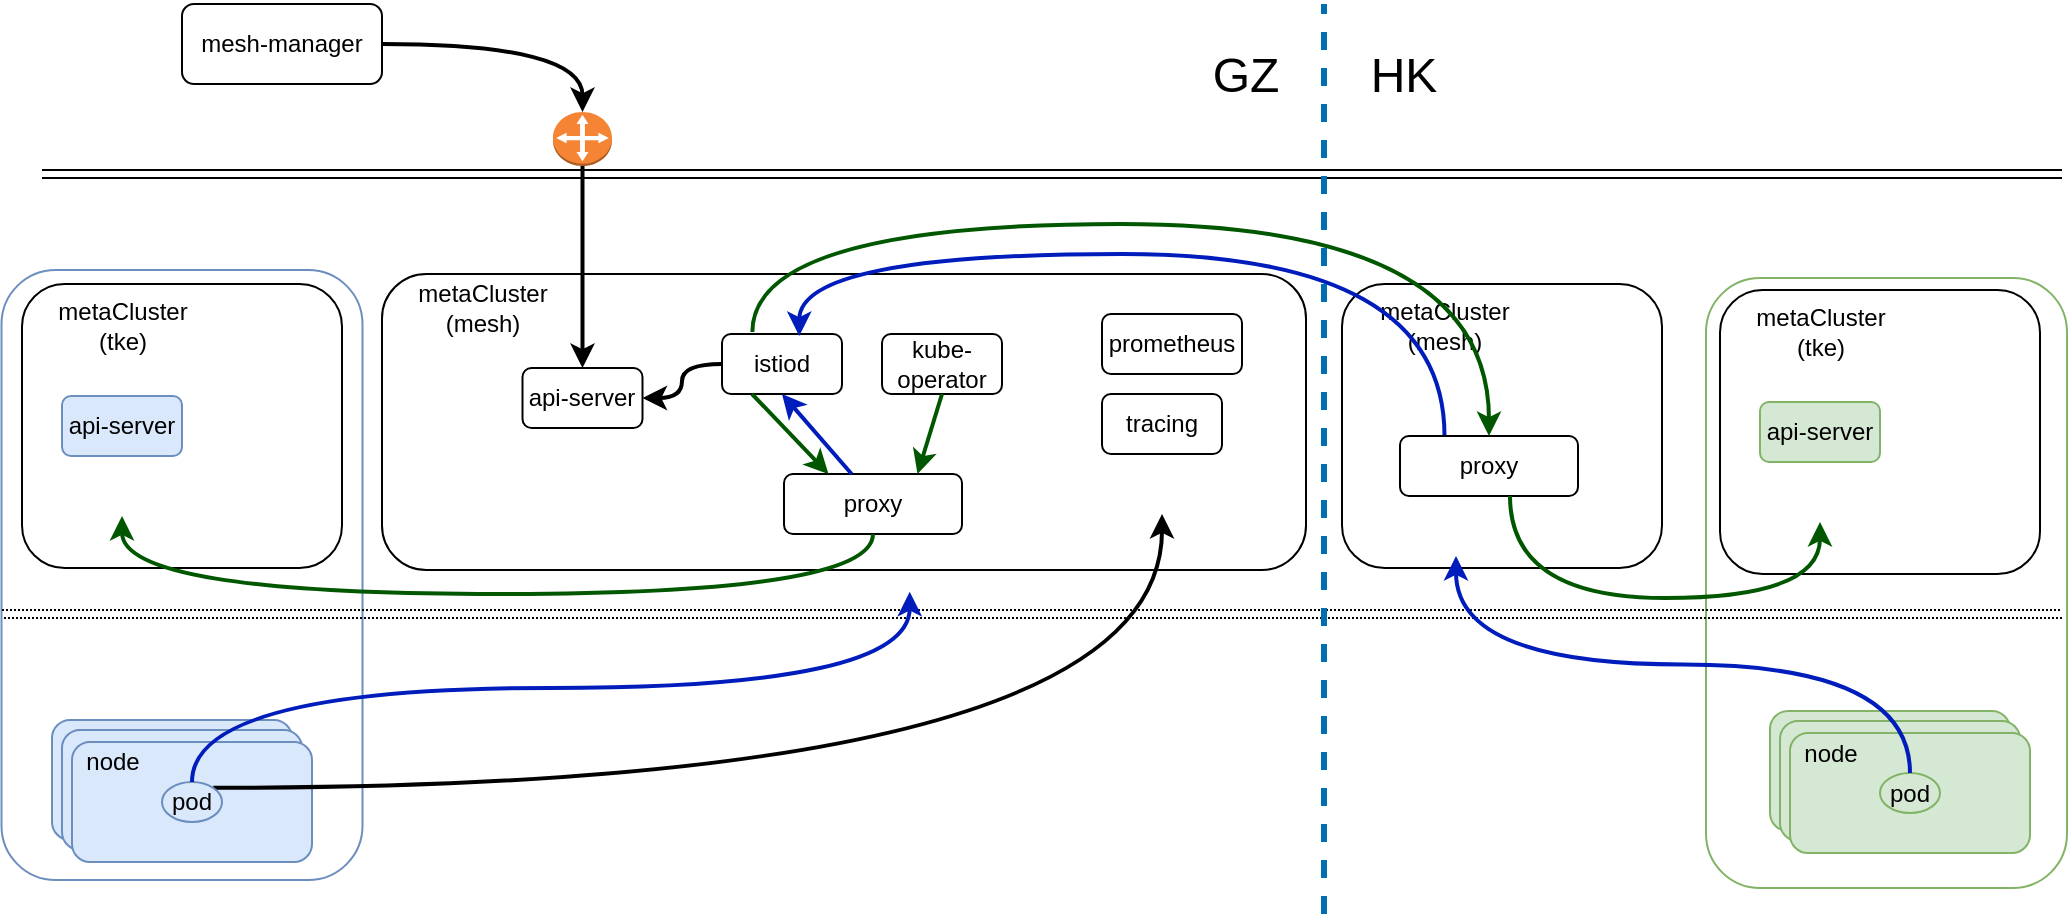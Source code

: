 <mxfile version="13.0.9" type="github">
  <diagram id="CenPe5wazf7ipsyOj9qG" name="Page-1">
    <mxGraphModel dx="1351" dy="872" grid="0" gridSize="10" guides="1" tooltips="1" connect="1" arrows="1" fold="1" page="1" pageScale="1" pageWidth="4681" pageHeight="3300" math="0" shadow="0">
      <root>
        <mxCell id="0" />
        <mxCell id="1" parent="0" />
        <mxCell id="WKPzv3yv-QxGR1gTnkBv-27" value="" style="rounded=1;whiteSpace=wrap;html=1;fillColor=none;strokeColor=#82b366;" vertex="1" parent="1">
          <mxGeometry x="1042" y="242" width="180.5" height="305" as="geometry" />
        </mxCell>
        <mxCell id="WKPzv3yv-QxGR1gTnkBv-26" value="" style="rounded=1;whiteSpace=wrap;html=1;fillColor=none;strokeColor=#6c8ebf;" vertex="1" parent="1">
          <mxGeometry x="189.75" y="238" width="180.5" height="305" as="geometry" />
        </mxCell>
        <mxCell id="C-JLcWPwSZFHcR_2FFlx-1" value="" style="rounded=1;whiteSpace=wrap;html=1;" parent="1" vertex="1">
          <mxGeometry x="380" y="240" width="462" height="148" as="geometry" />
        </mxCell>
        <mxCell id="C-JLcWPwSZFHcR_2FFlx-2" value="mesh-manager" style="rounded=1;whiteSpace=wrap;html=1;" parent="1" vertex="1">
          <mxGeometry x="280" y="105" width="100" height="40" as="geometry" />
        </mxCell>
        <mxCell id="C-JLcWPwSZFHcR_2FFlx-3" value="&lt;span&gt;metaCluster&lt;br&gt;(mesh)&lt;br&gt;&lt;/span&gt;" style="text;html=1;align=center;verticalAlign=middle;resizable=0;points=[];autosize=1;" parent="1" vertex="1">
          <mxGeometry x="390" y="242" width="80" height="30" as="geometry" />
        </mxCell>
        <mxCell id="C-JLcWPwSZFHcR_2FFlx-7" style="edgeStyle=orthogonalEdgeStyle;rounded=0;orthogonalLoop=1;jettySize=auto;html=1;exitX=0.5;exitY=1;exitDx=0;exitDy=0;entryX=0.5;entryY=0;entryDx=0;entryDy=0;exitPerimeter=0;strokeWidth=2;" parent="1" source="WnvBsMHK7SKsE7ENXAmm-34" target="C-JLcWPwSZFHcR_2FFlx-4" edge="1">
          <mxGeometry relative="1" as="geometry">
            <mxPoint x="300" y="30" as="targetPoint" />
          </mxGeometry>
        </mxCell>
        <mxCell id="C-JLcWPwSZFHcR_2FFlx-4" value="api-server" style="rounded=1;whiteSpace=wrap;html=1;" parent="1" vertex="1">
          <mxGeometry x="450.25" y="287" width="60" height="30" as="geometry" />
        </mxCell>
        <mxCell id="WnvBsMHK7SKsE7ENXAmm-2" value="" style="shape=link;html=1;dashed=1;dashPattern=1 1;strokeWidth=1;" parent="1" edge="1">
          <mxGeometry width="50" height="50" relative="1" as="geometry">
            <mxPoint x="190" y="410" as="sourcePoint" />
            <mxPoint x="1220" y="410" as="targetPoint" />
          </mxGeometry>
        </mxCell>
        <mxCell id="WnvBsMHK7SKsE7ENXAmm-3" value="proxy" style="rounded=1;whiteSpace=wrap;html=1;" parent="1" vertex="1">
          <mxGeometry x="581" y="340" width="89" height="30" as="geometry" />
        </mxCell>
        <mxCell id="WnvBsMHK7SKsE7ENXAmm-33" style="edgeStyle=orthogonalEdgeStyle;curved=1;rounded=0;orthogonalLoop=1;jettySize=auto;html=1;exitX=0;exitY=0.5;exitDx=0;exitDy=0;entryX=1;entryY=0.5;entryDx=0;entryDy=0;strokeWidth=2;" parent="1" source="WnvBsMHK7SKsE7ENXAmm-4" target="C-JLcWPwSZFHcR_2FFlx-4" edge="1">
          <mxGeometry relative="1" as="geometry" />
        </mxCell>
        <mxCell id="WnvBsMHK7SKsE7ENXAmm-4" value="istiod" style="rounded=1;whiteSpace=wrap;html=1;" parent="1" vertex="1">
          <mxGeometry x="550" y="270" width="60" height="30" as="geometry" />
        </mxCell>
        <mxCell id="WnvBsMHK7SKsE7ENXAmm-5" value="kube-operator" style="rounded=1;whiteSpace=wrap;html=1;" parent="1" vertex="1">
          <mxGeometry x="630" y="270" width="60" height="30" as="geometry" />
        </mxCell>
        <mxCell id="WnvBsMHK7SKsE7ENXAmm-6" value="tracing" style="rounded=1;whiteSpace=wrap;html=1;" parent="1" vertex="1">
          <mxGeometry x="740" y="300" width="60" height="30" as="geometry" />
        </mxCell>
        <mxCell id="WnvBsMHK7SKsE7ENXAmm-7" value="prometheus" style="rounded=1;whiteSpace=wrap;html=1;" parent="1" vertex="1">
          <mxGeometry x="740" y="260" width="70" height="30" as="geometry" />
        </mxCell>
        <mxCell id="WnvBsMHK7SKsE7ENXAmm-8" value="" style="shape=link;html=1;strokeWidth=1;" parent="1" edge="1">
          <mxGeometry width="50" height="50" relative="1" as="geometry">
            <mxPoint x="210" y="190" as="sourcePoint" />
            <mxPoint x="1220" y="190" as="targetPoint" />
          </mxGeometry>
        </mxCell>
        <mxCell id="WnvBsMHK7SKsE7ENXAmm-10" value="" style="endArrow=classic;html=1;strokeWidth=2;entryX=0.25;entryY=0;entryDx=0;entryDy=0;exitX=0.25;exitY=1;exitDx=0;exitDy=0;fillColor=#008a00;strokeColor=#005700;" parent="1" source="WnvBsMHK7SKsE7ENXAmm-4" target="WnvBsMHK7SKsE7ENXAmm-3" edge="1">
          <mxGeometry width="50" height="50" relative="1" as="geometry">
            <mxPoint x="380" y="590" as="sourcePoint" />
            <mxPoint x="430" y="540" as="targetPoint" />
          </mxGeometry>
        </mxCell>
        <mxCell id="WnvBsMHK7SKsE7ENXAmm-13" value="" style="endArrow=classic;html=1;strokeWidth=2;entryX=0.5;entryY=1;entryDx=0;entryDy=0;exitX=0.38;exitY=0.001;exitDx=0;exitDy=0;exitPerimeter=0;fillColor=#0050ef;strokeColor=#001DBC;" parent="1" source="WnvBsMHK7SKsE7ENXAmm-3" target="WnvBsMHK7SKsE7ENXAmm-4" edge="1">
          <mxGeometry width="50" height="50" relative="1" as="geometry">
            <mxPoint x="330" y="490" as="sourcePoint" />
            <mxPoint x="380" y="440" as="targetPoint" />
          </mxGeometry>
        </mxCell>
        <mxCell id="WnvBsMHK7SKsE7ENXAmm-14" value="" style="endArrow=classic;html=1;strokeWidth=2;entryX=0.75;entryY=0;entryDx=0;entryDy=0;exitX=0.5;exitY=1;exitDx=0;exitDy=0;fillColor=#008a00;strokeColor=#005700;" parent="1" source="WnvBsMHK7SKsE7ENXAmm-5" target="WnvBsMHK7SKsE7ENXAmm-3" edge="1">
          <mxGeometry width="50" height="50" relative="1" as="geometry">
            <mxPoint x="500" y="400" as="sourcePoint" />
            <mxPoint x="550" y="350" as="targetPoint" />
          </mxGeometry>
        </mxCell>
        <mxCell id="WnvBsMHK7SKsE7ENXAmm-15" value="" style="rounded=1;whiteSpace=wrap;html=1;" parent="1" vertex="1">
          <mxGeometry x="200" y="245" width="160" height="142" as="geometry" />
        </mxCell>
        <mxCell id="WnvBsMHK7SKsE7ENXAmm-16" value="&lt;span&gt;metaCluster&lt;br&gt;(tke)&lt;br&gt;&lt;/span&gt;" style="text;html=1;align=center;verticalAlign=middle;resizable=0;points=[];autosize=1;" parent="1" vertex="1">
          <mxGeometry x="210" y="251" width="80" height="30" as="geometry" />
        </mxCell>
        <mxCell id="WnvBsMHK7SKsE7ENXAmm-17" value="api-server" style="rounded=1;whiteSpace=wrap;html=1;fillColor=#dae8fc;strokeColor=#6c8ebf;" parent="1" vertex="1">
          <mxGeometry x="220" y="301" width="60" height="30" as="geometry" />
        </mxCell>
        <mxCell id="WnvBsMHK7SKsE7ENXAmm-18" value="" style="rounded=1;whiteSpace=wrap;html=1;fillColor=#dae8fc;strokeColor=#6c8ebf;" parent="1" vertex="1">
          <mxGeometry x="215" y="463" width="120" height="60" as="geometry" />
        </mxCell>
        <mxCell id="WnvBsMHK7SKsE7ENXAmm-19" value="" style="endArrow=classic;html=1;strokeWidth=2;exitX=0.5;exitY=1;exitDx=0;exitDy=0;edgeStyle=orthogonalEdgeStyle;curved=1;entryX=0.5;entryY=0;entryDx=0;entryDy=0;fillColor=#008a00;strokeColor=#005700;" parent="1" source="WnvBsMHK7SKsE7ENXAmm-3" target="WnvBsMHK7SKsE7ENXAmm-20" edge="1">
          <mxGeometry width="50" height="50" relative="1" as="geometry">
            <mxPoint x="620" y="490" as="sourcePoint" />
            <mxPoint x="300" y="450" as="targetPoint" />
            <Array as="points">
              <mxPoint x="626" y="400" />
              <mxPoint x="250" y="400" />
            </Array>
          </mxGeometry>
        </mxCell>
        <mxCell id="WnvBsMHK7SKsE7ENXAmm-20" value="" style="shape=image;html=1;verticalAlign=top;verticalLabelPosition=bottom;labelBackgroundColor=#ffffff;imageAspect=0;aspect=fixed;image=https://cdn0.iconfinder.com/data/icons/zondicons/20/load-balancer-128.png;rotation=-180;" parent="1" vertex="1">
          <mxGeometry x="235" y="331" width="30" height="30" as="geometry" />
        </mxCell>
        <mxCell id="WnvBsMHK7SKsE7ENXAmm-21" value="&lt;span&gt;node&lt;br&gt;&lt;/span&gt;" style="text;html=1;align=center;verticalAlign=middle;resizable=0;points=[];autosize=1;" parent="1" vertex="1">
          <mxGeometry x="215" y="463" width="40" height="20" as="geometry" />
        </mxCell>
        <mxCell id="WnvBsMHK7SKsE7ENXAmm-22" value="pod" style="ellipse;whiteSpace=wrap;html=1;fillColor=#dae8fc;strokeColor=#6c8ebf;" parent="1" vertex="1">
          <mxGeometry x="260" y="484" width="30" height="20" as="geometry" />
        </mxCell>
        <mxCell id="WnvBsMHK7SKsE7ENXAmm-24" value="" style="rounded=1;whiteSpace=wrap;html=1;fillColor=#dae8fc;strokeColor=#6c8ebf;" parent="1" vertex="1">
          <mxGeometry x="220" y="468" width="120" height="60" as="geometry" />
        </mxCell>
        <mxCell id="WnvBsMHK7SKsE7ENXAmm-25" value="&lt;span&gt;node&lt;br&gt;&lt;/span&gt;" style="text;html=1;align=center;verticalAlign=middle;resizable=0;points=[];autosize=1;" parent="1" vertex="1">
          <mxGeometry x="220" y="468" width="40" height="20" as="geometry" />
        </mxCell>
        <mxCell id="WnvBsMHK7SKsE7ENXAmm-26" value="pod" style="ellipse;whiteSpace=wrap;html=1;fillColor=#dae8fc;strokeColor=#6c8ebf;" parent="1" vertex="1">
          <mxGeometry x="265" y="484" width="30" height="20" as="geometry" />
        </mxCell>
        <mxCell id="WnvBsMHK7SKsE7ENXAmm-27" value="" style="rounded=1;whiteSpace=wrap;html=1;fillColor=#dae8fc;strokeColor=#6c8ebf;" parent="1" vertex="1">
          <mxGeometry x="225" y="474" width="120" height="60" as="geometry" />
        </mxCell>
        <mxCell id="WnvBsMHK7SKsE7ENXAmm-28" value="&lt;span&gt;node&lt;br&gt;&lt;/span&gt;" style="text;html=1;align=center;verticalAlign=middle;resizable=0;points=[];autosize=1;" parent="1" vertex="1">
          <mxGeometry x="225" y="474" width="40" height="20" as="geometry" />
        </mxCell>
        <mxCell id="WnvBsMHK7SKsE7ENXAmm-32" style="edgeStyle=orthogonalEdgeStyle;curved=1;rounded=0;orthogonalLoop=1;jettySize=auto;html=1;exitX=1;exitY=0;exitDx=0;exitDy=0;strokeWidth=2;" parent="1" source="WnvBsMHK7SKsE7ENXAmm-29" target="WnvBsMHK7SKsE7ENXAmm-31" edge="1">
          <mxGeometry relative="1" as="geometry" />
        </mxCell>
        <mxCell id="WnvBsMHK7SKsE7ENXAmm-29" value="pod" style="ellipse;whiteSpace=wrap;html=1;fillColor=#dae8fc;strokeColor=#6c8ebf;" parent="1" vertex="1">
          <mxGeometry x="270" y="494" width="30" height="20" as="geometry" />
        </mxCell>
        <mxCell id="WnvBsMHK7SKsE7ENXAmm-23" style="edgeStyle=orthogonalEdgeStyle;curved=1;rounded=0;orthogonalLoop=1;jettySize=auto;html=1;exitX=0.5;exitY=0;exitDx=0;exitDy=0;strokeWidth=2;fillColor=#0050ef;strokeColor=#001DBC;entryX=0.538;entryY=0.038;entryDx=0;entryDy=0;entryPerimeter=0;" parent="1" source="WnvBsMHK7SKsE7ENXAmm-29" target="WnvBsMHK7SKsE7ENXAmm-30" edge="1">
          <mxGeometry relative="1" as="geometry">
            <mxPoint x="645" y="401" as="targetPoint" />
          </mxGeometry>
        </mxCell>
        <mxCell id="WnvBsMHK7SKsE7ENXAmm-30" value="" style="shape=image;html=1;verticalAlign=top;verticalLabelPosition=bottom;labelBackgroundColor=#ffffff;imageAspect=0;aspect=fixed;image=https://cdn0.iconfinder.com/data/icons/zondicons/20/load-balancer-128.png;rotation=-180;" parent="1" vertex="1">
          <mxGeometry x="630" y="370" width="30" height="30" as="geometry" />
        </mxCell>
        <mxCell id="WnvBsMHK7SKsE7ENXAmm-31" value="" style="shape=image;html=1;verticalAlign=top;verticalLabelPosition=bottom;labelBackgroundColor=#ffffff;imageAspect=0;aspect=fixed;image=https://cdn0.iconfinder.com/data/icons/zondicons/20/load-balancer-128.png;rotation=-180;" parent="1" vertex="1">
          <mxGeometry x="755" y="330" width="30" height="30" as="geometry" />
        </mxCell>
        <mxCell id="WnvBsMHK7SKsE7ENXAmm-34" value="" style="outlineConnect=0;dashed=0;verticalLabelPosition=bottom;verticalAlign=top;align=center;html=1;shape=mxgraph.aws3.customer_gateway;fillColor=#F58534;gradientColor=none;" parent="1" vertex="1">
          <mxGeometry x="465.5" y="159" width="29.5" height="27" as="geometry" />
        </mxCell>
        <mxCell id="WnvBsMHK7SKsE7ENXAmm-35" style="edgeStyle=orthogonalEdgeStyle;rounded=0;orthogonalLoop=1;jettySize=auto;html=1;exitX=1;exitY=0.5;exitDx=0;exitDy=0;entryX=0.5;entryY=0;entryDx=0;entryDy=0;strokeWidth=2;curved=1;" parent="1" source="C-JLcWPwSZFHcR_2FFlx-2" target="WnvBsMHK7SKsE7ENXAmm-34" edge="1">
          <mxGeometry relative="1" as="geometry">
            <mxPoint x="380" y="140" as="sourcePoint" />
            <mxPoint x="480" y="300" as="targetPoint" />
            <Array as="points">
              <mxPoint x="480" y="125" />
            </Array>
          </mxGeometry>
        </mxCell>
        <mxCell id="WKPzv3yv-QxGR1gTnkBv-1" value="" style="rounded=1;whiteSpace=wrap;html=1;" vertex="1" parent="1">
          <mxGeometry x="1049" y="248" width="160" height="142" as="geometry" />
        </mxCell>
        <mxCell id="WKPzv3yv-QxGR1gTnkBv-2" value="&lt;span&gt;metaCluster&lt;br&gt;(tke)&lt;br&gt;&lt;/span&gt;" style="text;html=1;align=center;verticalAlign=middle;resizable=0;points=[];autosize=1;" vertex="1" parent="1">
          <mxGeometry x="1059" y="254" width="80" height="30" as="geometry" />
        </mxCell>
        <mxCell id="WKPzv3yv-QxGR1gTnkBv-3" value="api-server" style="rounded=1;whiteSpace=wrap;html=1;fillColor=#d5e8d4;strokeColor=#82b366;" vertex="1" parent="1">
          <mxGeometry x="1069" y="304" width="60" height="30" as="geometry" />
        </mxCell>
        <mxCell id="WKPzv3yv-QxGR1gTnkBv-4" value="" style="rounded=1;whiteSpace=wrap;html=1;fillColor=#d5e8d4;strokeColor=#82b366;" vertex="1" parent="1">
          <mxGeometry x="1074" y="458.5" width="120" height="60" as="geometry" />
        </mxCell>
        <mxCell id="WKPzv3yv-QxGR1gTnkBv-5" value="" style="shape=image;html=1;verticalAlign=top;verticalLabelPosition=bottom;labelBackgroundColor=#ffffff;imageAspect=0;aspect=fixed;image=https://cdn0.iconfinder.com/data/icons/zondicons/20/load-balancer-128.png;rotation=-180;" vertex="1" parent="1">
          <mxGeometry x="1084" y="334" width="30" height="30" as="geometry" />
        </mxCell>
        <mxCell id="WKPzv3yv-QxGR1gTnkBv-6" value="&lt;span&gt;node&lt;br&gt;&lt;/span&gt;" style="text;html=1;align=center;verticalAlign=middle;resizable=0;points=[];autosize=1;" vertex="1" parent="1">
          <mxGeometry x="1074" y="458.5" width="40" height="20" as="geometry" />
        </mxCell>
        <mxCell id="WKPzv3yv-QxGR1gTnkBv-7" value="pod" style="ellipse;whiteSpace=wrap;html=1;fillColor=#d5e8d4;strokeColor=#82b366;" vertex="1" parent="1">
          <mxGeometry x="1119" y="479.5" width="30" height="20" as="geometry" />
        </mxCell>
        <mxCell id="WKPzv3yv-QxGR1gTnkBv-8" value="" style="rounded=1;whiteSpace=wrap;html=1;fillColor=#d5e8d4;strokeColor=#82b366;" vertex="1" parent="1">
          <mxGeometry x="1079" y="463.5" width="120" height="60" as="geometry" />
        </mxCell>
        <mxCell id="WKPzv3yv-QxGR1gTnkBv-9" value="&lt;span&gt;node&lt;br&gt;&lt;/span&gt;" style="text;html=1;align=center;verticalAlign=middle;resizable=0;points=[];autosize=1;" vertex="1" parent="1">
          <mxGeometry x="1079" y="463.5" width="40" height="20" as="geometry" />
        </mxCell>
        <mxCell id="WKPzv3yv-QxGR1gTnkBv-10" value="pod" style="ellipse;whiteSpace=wrap;html=1;fillColor=#d5e8d4;strokeColor=#82b366;" vertex="1" parent="1">
          <mxGeometry x="1124" y="479.5" width="30" height="20" as="geometry" />
        </mxCell>
        <mxCell id="WKPzv3yv-QxGR1gTnkBv-11" value="" style="rounded=1;whiteSpace=wrap;html=1;fillColor=#d5e8d4;strokeColor=#82b366;" vertex="1" parent="1">
          <mxGeometry x="1084" y="469.5" width="120" height="60" as="geometry" />
        </mxCell>
        <mxCell id="WKPzv3yv-QxGR1gTnkBv-12" value="&lt;span&gt;node&lt;br&gt;&lt;/span&gt;" style="text;html=1;align=center;verticalAlign=middle;resizable=0;points=[];autosize=1;" vertex="1" parent="1">
          <mxGeometry x="1084" y="469.5" width="40" height="20" as="geometry" />
        </mxCell>
        <mxCell id="WKPzv3yv-QxGR1gTnkBv-13" value="pod" style="ellipse;whiteSpace=wrap;html=1;fillColor=#d5e8d4;strokeColor=#82b366;" vertex="1" parent="1">
          <mxGeometry x="1129" y="489.5" width="30" height="20" as="geometry" />
        </mxCell>
        <mxCell id="WKPzv3yv-QxGR1gTnkBv-14" value="" style="rounded=1;whiteSpace=wrap;html=1;" vertex="1" parent="1">
          <mxGeometry x="860" y="245" width="160" height="142" as="geometry" />
        </mxCell>
        <mxCell id="WKPzv3yv-QxGR1gTnkBv-15" value="&lt;span&gt;metaCluster&lt;br&gt;(mesh)&lt;br&gt;&lt;/span&gt;" style="text;html=1;align=center;verticalAlign=middle;resizable=0;points=[];autosize=1;" vertex="1" parent="1">
          <mxGeometry x="873" y="250" width="75" height="32" as="geometry" />
        </mxCell>
        <mxCell id="WKPzv3yv-QxGR1gTnkBv-22" style="rounded=0;orthogonalLoop=1;jettySize=auto;html=1;exitX=0.25;exitY=0;exitDx=0;exitDy=0;entryX=0.644;entryY=0.033;entryDx=0;entryDy=0;strokeWidth=2;fillColor=#0050ef;strokeColor=#001DBC;edgeStyle=orthogonalEdgeStyle;curved=1;entryPerimeter=0;" edge="1" parent="1" source="WKPzv3yv-QxGR1gTnkBv-18" target="WnvBsMHK7SKsE7ENXAmm-4">
          <mxGeometry relative="1" as="geometry">
            <Array as="points">
              <mxPoint x="911" y="230" />
              <mxPoint x="589" y="230" />
            </Array>
          </mxGeometry>
        </mxCell>
        <mxCell id="WKPzv3yv-QxGR1gTnkBv-18" value="proxy" style="rounded=1;whiteSpace=wrap;html=1;" vertex="1" parent="1">
          <mxGeometry x="889" y="321" width="89" height="30" as="geometry" />
        </mxCell>
        <mxCell id="WKPzv3yv-QxGR1gTnkBv-19" value="" style="shape=image;html=1;verticalAlign=top;verticalLabelPosition=bottom;labelBackgroundColor=#ffffff;imageAspect=0;aspect=fixed;image=https://cdn0.iconfinder.com/data/icons/zondicons/20/load-balancer-128.png;rotation=-180;" vertex="1" parent="1">
          <mxGeometry x="902" y="351" width="30" height="30" as="geometry" />
        </mxCell>
        <mxCell id="WKPzv3yv-QxGR1gTnkBv-20" value="" style="endArrow=classic;html=1;strokeWidth=2;entryX=0.5;entryY=0;entryDx=0;entryDy=0;exitX=0.618;exitY=1;exitDx=0;exitDy=0;exitPerimeter=0;edgeStyle=orthogonalEdgeStyle;curved=1;fillColor=#008a00;strokeColor=#005700;" edge="1" parent="1" source="WKPzv3yv-QxGR1gTnkBv-18" target="WKPzv3yv-QxGR1gTnkBv-5">
          <mxGeometry width="50" height="50" relative="1" as="geometry">
            <mxPoint x="896" y="525" as="sourcePoint" />
            <mxPoint x="946" y="475" as="targetPoint" />
            <Array as="points">
              <mxPoint x="944" y="402" />
              <mxPoint x="1099" y="402" />
            </Array>
          </mxGeometry>
        </mxCell>
        <mxCell id="WKPzv3yv-QxGR1gTnkBv-21" value="" style="endArrow=classic;html=1;strokeWidth=2;exitX=0.5;exitY=0;exitDx=0;exitDy=0;entryX=0.5;entryY=0;entryDx=0;entryDy=0;edgeStyle=orthogonalEdgeStyle;curved=1;fillColor=#0050ef;strokeColor=#001DBC;" edge="1" parent="1" source="WKPzv3yv-QxGR1gTnkBv-13" target="WKPzv3yv-QxGR1gTnkBv-19">
          <mxGeometry width="50" height="50" relative="1" as="geometry">
            <mxPoint x="931" y="571" as="sourcePoint" />
            <mxPoint x="1044" y="472" as="targetPoint" />
          </mxGeometry>
        </mxCell>
        <mxCell id="WKPzv3yv-QxGR1gTnkBv-24" style="rounded=0;orthogonalLoop=1;jettySize=auto;html=1;exitX=0.253;exitY=-0.032;exitDx=0;exitDy=0;strokeWidth=2;fillColor=#008a00;strokeColor=#005700;entryX=0.5;entryY=0;entryDx=0;entryDy=0;exitPerimeter=0;edgeStyle=orthogonalEdgeStyle;curved=1;" edge="1" parent="1" source="WnvBsMHK7SKsE7ENXAmm-4" target="WKPzv3yv-QxGR1gTnkBv-18">
          <mxGeometry relative="1" as="geometry">
            <Array as="points">
              <mxPoint x="565" y="215" />
              <mxPoint x="934" y="215" />
            </Array>
          </mxGeometry>
        </mxCell>
        <mxCell id="WKPzv3yv-QxGR1gTnkBv-28" value="" style="endArrow=none;dashed=1;html=1;strokeWidth=3;fillColor=#1ba1e2;strokeColor=#006EAF;" edge="1" parent="1">
          <mxGeometry width="50" height="50" relative="1" as="geometry">
            <mxPoint x="851" y="560" as="sourcePoint" />
            <mxPoint x="851" y="105" as="targetPoint" />
          </mxGeometry>
        </mxCell>
        <mxCell id="WKPzv3yv-QxGR1gTnkBv-29" value="GZ" style="text;html=1;strokeColor=none;fillColor=none;align=center;verticalAlign=middle;whiteSpace=wrap;rounded=0;strokeWidth=1;fontSize=24;" vertex="1" parent="1">
          <mxGeometry x="792" y="127" width="40" height="28" as="geometry" />
        </mxCell>
        <mxCell id="WKPzv3yv-QxGR1gTnkBv-30" value="HK" style="text;html=1;strokeColor=none;fillColor=none;align=center;verticalAlign=middle;whiteSpace=wrap;rounded=0;strokeWidth=1;fontSize=24;" vertex="1" parent="1">
          <mxGeometry x="871" y="127" width="40" height="28" as="geometry" />
        </mxCell>
      </root>
    </mxGraphModel>
  </diagram>
</mxfile>
